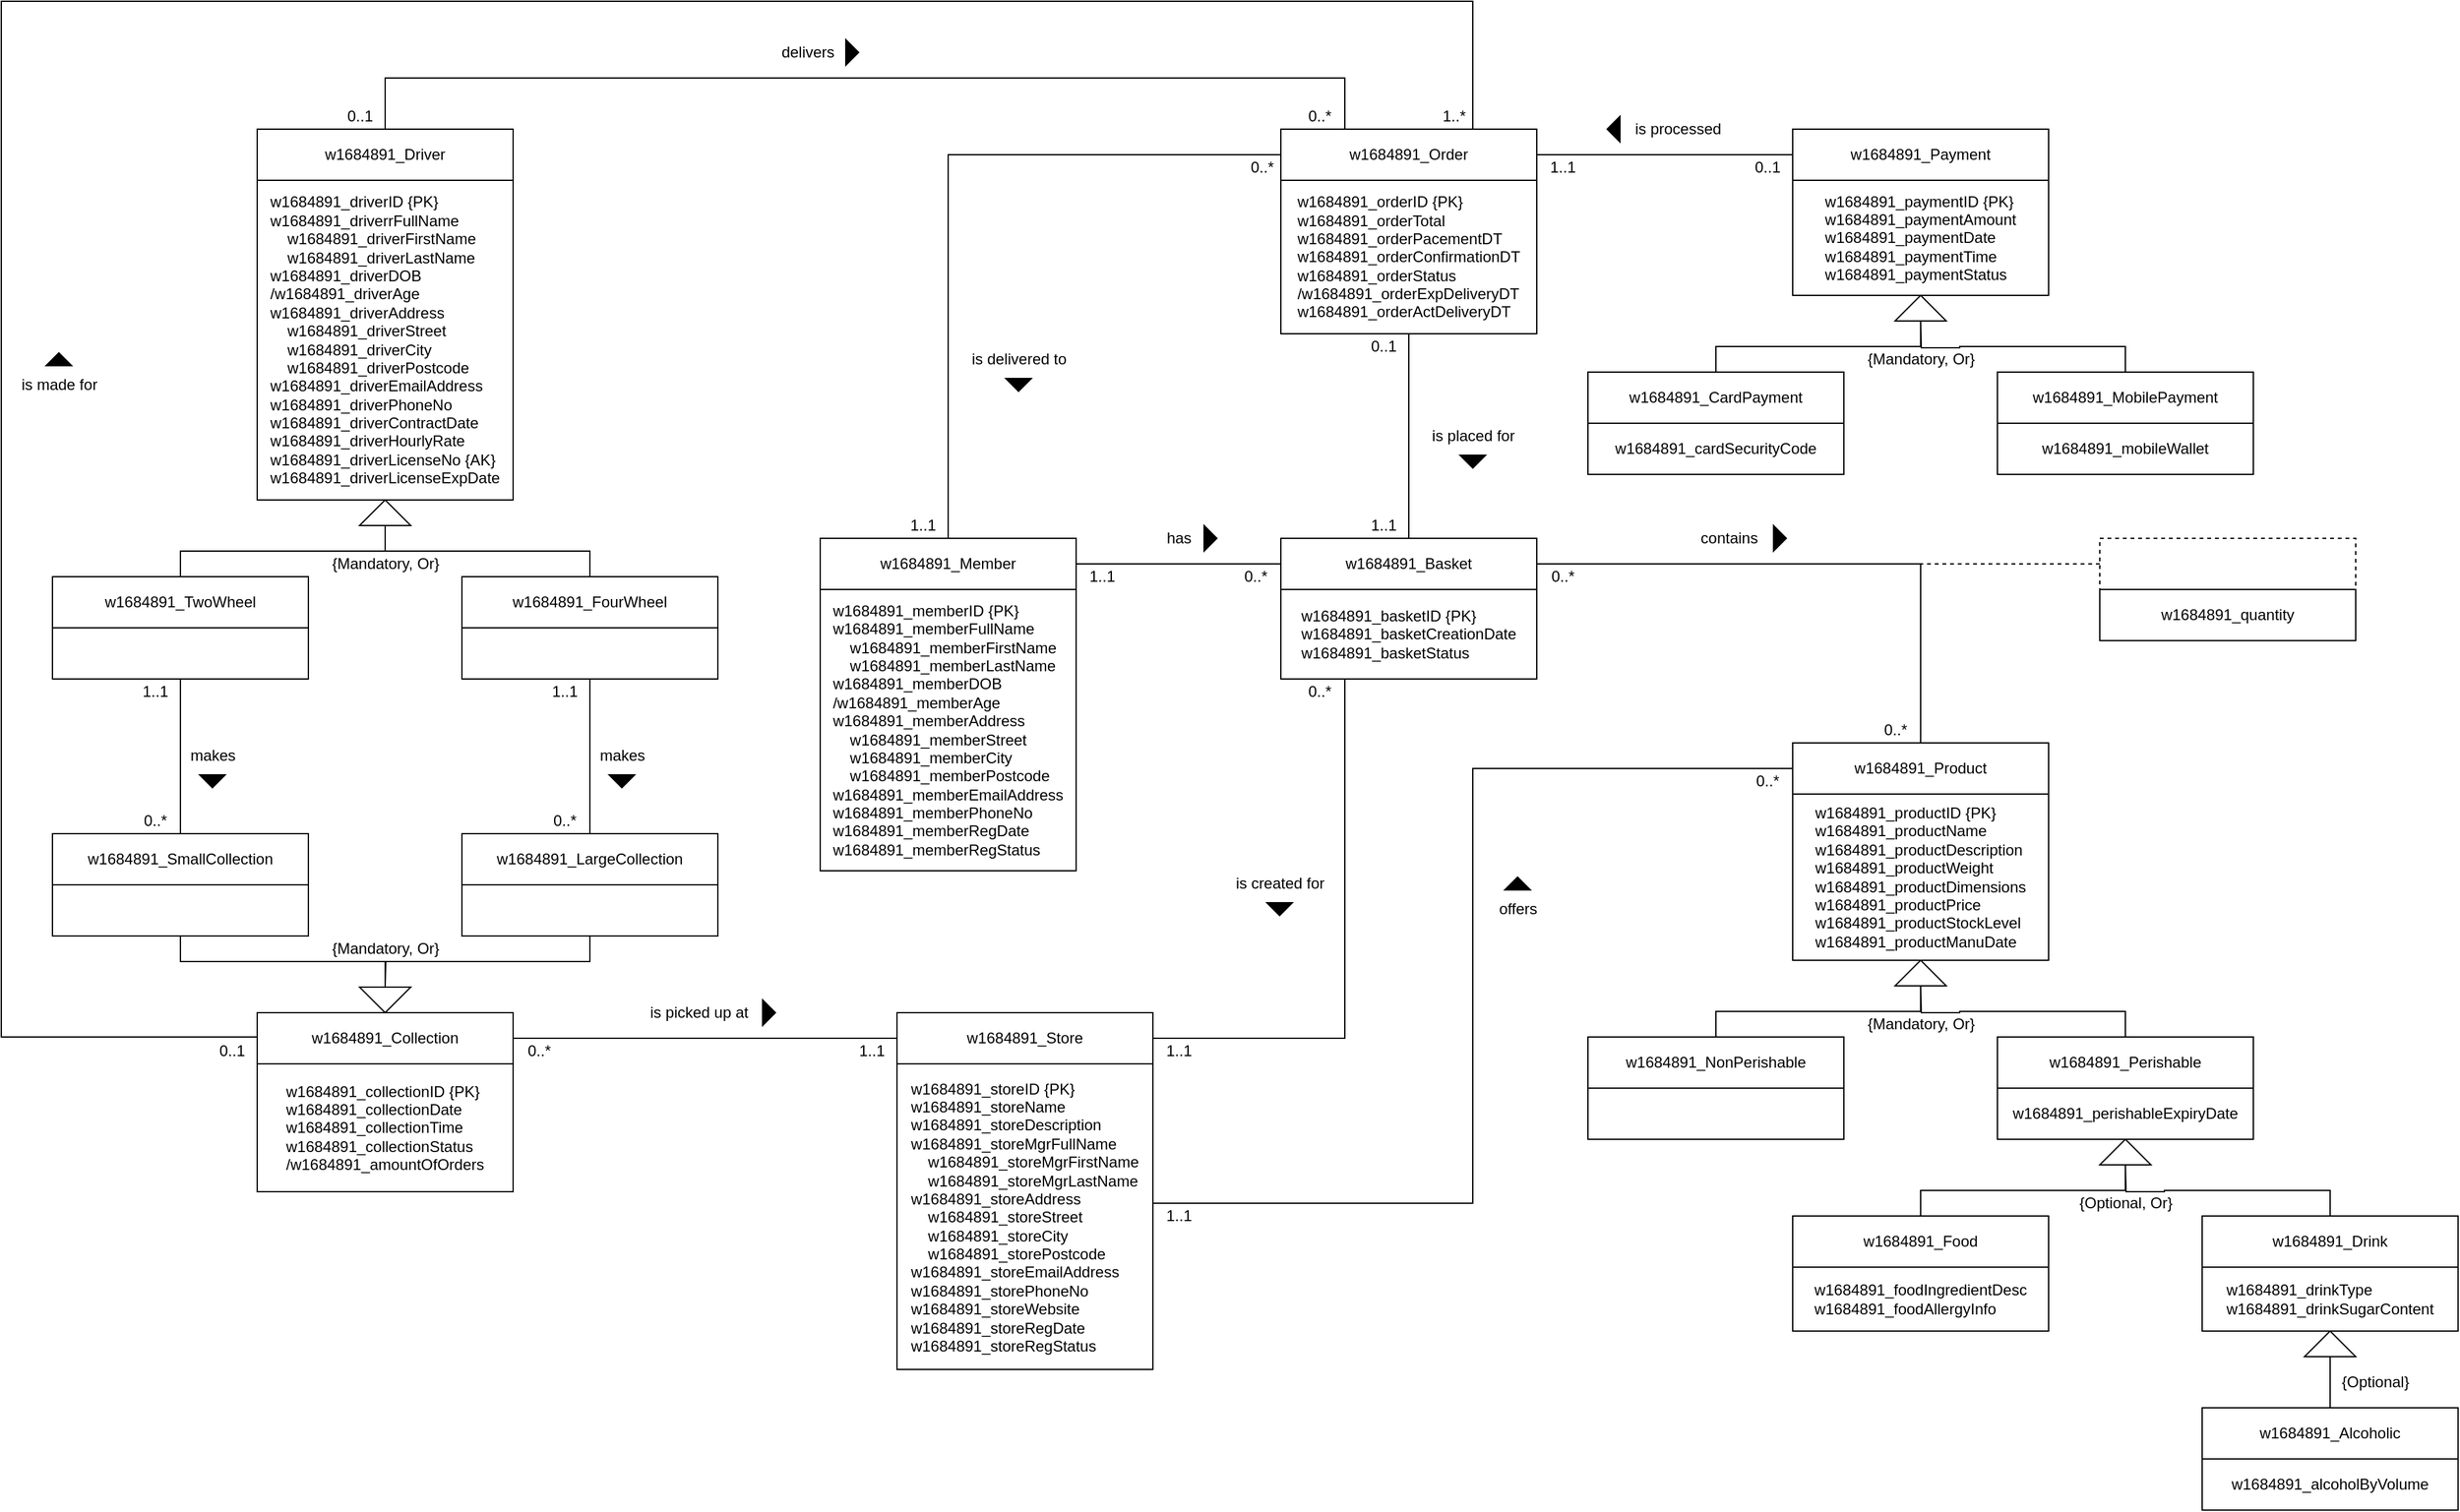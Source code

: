 <mxfile version="13.7.9" type="device"><diagram id="AXbPrAA4y6u8cPuDH0ho" name="Page-1"><mxGraphModel dx="1913" dy="806" grid="1" gridSize="10" guides="1" tooltips="1" connect="1" arrows="1" fold="1" page="1" pageScale="1" pageWidth="827" pageHeight="1169" math="0" shadow="0"><root><mxCell id="0"/><mxCell id="1" parent="0"/><mxCell id="4YgwYkuzNgWgc7NQE3rl-33" value="" style="group" parent="1" vertex="1" connectable="0"><mxGeometry x="-80" y="480" width="200" height="260" as="geometry"/></mxCell><mxCell id="4YgwYkuzNgWgc7NQE3rl-1" value="w1684891_Member" style="whiteSpace=wrap;html=1;" parent="4YgwYkuzNgWgc7NQE3rl-33" vertex="1"><mxGeometry width="200.0" height="40" as="geometry"/></mxCell><mxCell id="4YgwYkuzNgWgc7NQE3rl-2" value="&lt;div style=&quot;text-align: justify&quot;&gt;w1684891_memberID {PK}&lt;/div&gt;&lt;span&gt;&lt;div style=&quot;text-align: justify&quot;&gt;&lt;span&gt;w1684891_memberFullName&lt;/span&gt;&lt;/div&gt;&lt;/span&gt;&lt;span&gt;&lt;div style=&quot;text-align: justify&quot;&gt;&lt;span&gt;&amp;nbsp; &amp;nbsp; w1684891_memberFirstName&lt;/span&gt;&lt;span&gt;&amp;nbsp;&lt;/span&gt;&lt;/div&gt;&lt;/span&gt;&lt;div style=&quot;text-align: justify&quot;&gt;&lt;span&gt;&amp;nbsp; &amp;nbsp; w1684891_memberLastName&lt;/span&gt;&lt;/div&gt;&lt;span&gt;&lt;div style=&quot;text-align: justify&quot;&gt;&lt;span&gt;w1684891_memberDOB&lt;/span&gt;&lt;/div&gt;&lt;div style=&quot;text-align: justify&quot;&gt;&lt;span&gt;/w1684891_memberAge&lt;/span&gt;&lt;span&gt;&lt;br&gt;&lt;/span&gt;&lt;/div&gt;&lt;/span&gt;&lt;div style=&quot;text-align: justify&quot;&gt;&lt;span&gt;w1684891_memberAddress&lt;/span&gt;&lt;/div&gt;&lt;div style=&quot;text-align: justify&quot;&gt;&lt;span&gt;&amp;nbsp; &amp;nbsp; w1684891_memberStreet&lt;/span&gt;&lt;span&gt;&lt;br&gt;&lt;/span&gt;&lt;/div&gt;&lt;div style=&quot;text-align: justify&quot;&gt;&lt;span&gt;&amp;nbsp; &amp;nbsp; w1684891_memberCity&lt;/span&gt;&lt;span&gt;&lt;br&gt;&lt;/span&gt;&lt;/div&gt;&lt;div style=&quot;text-align: justify&quot;&gt;&lt;span&gt;&amp;nbsp; &amp;nbsp; w1684891_memberPostcode&lt;/span&gt;&lt;span&gt;&lt;br&gt;&lt;/span&gt;&lt;/div&gt;&lt;div style=&quot;text-align: justify&quot;&gt;&lt;span&gt;w1684891_memberEmailAddress&lt;/span&gt;&lt;span&gt;&lt;br&gt;&lt;/span&gt;&lt;/div&gt;&lt;div style=&quot;text-align: justify&quot;&gt;&lt;span&gt;w1684891_memberPhoneNo&lt;/span&gt;&lt;span&gt;&lt;br&gt;&lt;/span&gt;&lt;/div&gt;&lt;div style=&quot;text-align: justify&quot;&gt;&lt;span&gt;w1684891_memberRegDate&lt;/span&gt;&lt;/div&gt;&lt;div style=&quot;text-align: justify&quot;&gt;w1684891_memberRegStatus&lt;span&gt;&lt;br&gt;&lt;/span&gt;&lt;/div&gt;" style="whiteSpace=wrap;html=1;align=center;" parent="4YgwYkuzNgWgc7NQE3rl-33" vertex="1"><mxGeometry y="40" width="200" height="220" as="geometry"/></mxCell><mxCell id="4YgwYkuzNgWgc7NQE3rl-34" value="" style="group" parent="1" vertex="1" connectable="0"><mxGeometry x="280" y="480" width="200" height="110" as="geometry"/></mxCell><mxCell id="4YgwYkuzNgWgc7NQE3rl-6" value="&lt;div style=&quot;text-align: justify&quot;&gt;w1684891_basketID {PK}&lt;br&gt;&lt;/div&gt;&lt;div style=&quot;text-align: justify&quot;&gt;w1684891_basketCreationDate&lt;br&gt;&lt;/div&gt;&lt;div style=&quot;text-align: justify&quot;&gt;w1684891_basketStatus&lt;br&gt;&lt;/div&gt;" style="whiteSpace=wrap;html=1;align=center;" parent="4YgwYkuzNgWgc7NQE3rl-34" vertex="1"><mxGeometry y="40" width="200" height="70" as="geometry"/></mxCell><mxCell id="4YgwYkuzNgWgc7NQE3rl-5" value="w1684891_Basket" style="whiteSpace=wrap;html=1;" parent="4YgwYkuzNgWgc7NQE3rl-34" vertex="1"><mxGeometry width="200.0" height="40" as="geometry"/></mxCell><mxCell id="4YgwYkuzNgWgc7NQE3rl-83" value="" style="group" parent="1" vertex="1" connectable="0"><mxGeometry x="280" y="160" width="200" height="160" as="geometry"/></mxCell><mxCell id="4YgwYkuzNgWgc7NQE3rl-69" value="&lt;div style=&quot;text-align: justify&quot;&gt;w1684891_orderID {PK}&lt;br&gt;&lt;/div&gt;&lt;div style=&quot;text-align: justify&quot;&gt;w1684891_orderTotal&lt;/div&gt;&lt;div style=&quot;text-align: justify&quot;&gt;w1684891_orderPacementDT&lt;br&gt;&lt;/div&gt;&lt;div style=&quot;text-align: justify&quot;&gt;w1684891_orderConfirmationDT&lt;br&gt;&lt;/div&gt;&lt;div style=&quot;text-align: justify&quot;&gt;w1684891_orderStatus&lt;br&gt;&lt;/div&gt;&lt;div style=&quot;text-align: justify&quot;&gt;/w1684891_orderExpDeliveryDT&lt;br&gt;&lt;/div&gt;&lt;div style=&quot;text-align: justify&quot;&gt;w1684891_orderActDeliveryDT&lt;br&gt;&lt;/div&gt;" style="whiteSpace=wrap;html=1;align=center;" parent="4YgwYkuzNgWgc7NQE3rl-83" vertex="1"><mxGeometry y="40" width="200" height="120" as="geometry"/></mxCell><mxCell id="4YgwYkuzNgWgc7NQE3rl-70" value="w1684891_Order" style="whiteSpace=wrap;html=1;" parent="4YgwYkuzNgWgc7NQE3rl-83" vertex="1"><mxGeometry width="200.0" height="40" as="geometry"/></mxCell><mxCell id="GAKGIvkUPXZBP5d0v7DJ-15" value="" style="group" parent="1" vertex="1" connectable="0"><mxGeometry x="520" y="160" width="520" height="270" as="geometry"/></mxCell><mxCell id="GAKGIvkUPXZBP5d0v7DJ-14" value="{Mandatory, Or}" style="text;html=1;align=center;verticalAlign=middle;resizable=0;points=[];autosize=1;" parent="GAKGIvkUPXZBP5d0v7DJ-15" vertex="1"><mxGeometry x="210" y="170" width="100" height="20" as="geometry"/></mxCell><mxCell id="4YgwYkuzNgWgc7NQE3rl-84" value="" style="group" parent="GAKGIvkUPXZBP5d0v7DJ-15" vertex="1" connectable="0"><mxGeometry x="160" width="200" height="130" as="geometry"/></mxCell><mxCell id="4YgwYkuzNgWgc7NQE3rl-79" value="&lt;div style=&quot;text-align: justify&quot;&gt;w1684891_paymentID {PK}&lt;br&gt;&lt;/div&gt;&lt;div style=&quot;text-align: justify&quot;&gt;w1684891_paymentAmount&lt;/div&gt;&lt;div style=&quot;text-align: justify&quot;&gt;w1684891_paymentDate&lt;br&gt;&lt;/div&gt;&lt;div style=&quot;text-align: justify&quot;&gt;w1684891_paymentTime&lt;br&gt;&lt;/div&gt;&lt;div style=&quot;text-align: justify&quot;&gt;w1684891_paymentStatus&lt;/div&gt;" style="whiteSpace=wrap;html=1;align=center;" parent="4YgwYkuzNgWgc7NQE3rl-84" vertex="1"><mxGeometry y="40" width="200" height="90" as="geometry"/></mxCell><mxCell id="4YgwYkuzNgWgc7NQE3rl-80" value="w1684891_Payment" style="whiteSpace=wrap;html=1;" parent="4YgwYkuzNgWgc7NQE3rl-84" vertex="1"><mxGeometry width="200.0" height="40" as="geometry"/></mxCell><mxCell id="4YgwYkuzNgWgc7NQE3rl-91" value="" style="group" parent="GAKGIvkUPXZBP5d0v7DJ-15" vertex="1" connectable="0"><mxGeometry y="190" width="200" height="80" as="geometry"/></mxCell><mxCell id="4YgwYkuzNgWgc7NQE3rl-92" value="w1684891_CardPayment" style="whiteSpace=wrap;html=1;" parent="4YgwYkuzNgWgc7NQE3rl-91" vertex="1"><mxGeometry width="200.0" height="40" as="geometry"/></mxCell><mxCell id="4YgwYkuzNgWgc7NQE3rl-93" value="&lt;div style=&quot;text-align: justify&quot;&gt;&lt;span style=&quot;text-align: center&quot;&gt;w1684891_cardSecurityCode&lt;/span&gt;&lt;br&gt;&lt;/div&gt;" style="whiteSpace=wrap;html=1;align=center;" parent="4YgwYkuzNgWgc7NQE3rl-91" vertex="1"><mxGeometry y="40" width="200" height="40" as="geometry"/></mxCell><mxCell id="4YgwYkuzNgWgc7NQE3rl-94" value="" style="group" parent="GAKGIvkUPXZBP5d0v7DJ-15" vertex="1" connectable="0"><mxGeometry x="320" y="190" width="200" height="80" as="geometry"/></mxCell><mxCell id="4YgwYkuzNgWgc7NQE3rl-95" value="w1684891_MobilePayment" style="whiteSpace=wrap;html=1;" parent="4YgwYkuzNgWgc7NQE3rl-94" vertex="1"><mxGeometry width="200.0" height="40" as="geometry"/></mxCell><mxCell id="4YgwYkuzNgWgc7NQE3rl-96" value="&lt;div style=&quot;text-align: justify&quot;&gt;&lt;span style=&quot;text-align: center&quot;&gt;w1684891_mobileWallet&lt;/span&gt;&lt;br&gt;&lt;/div&gt;" style="whiteSpace=wrap;html=1;align=center;" parent="4YgwYkuzNgWgc7NQE3rl-94" vertex="1"><mxGeometry y="40" width="200" height="40" as="geometry"/></mxCell><mxCell id="GAKGIvkUPXZBP5d0v7DJ-8" value="" style="triangle;whiteSpace=wrap;html=1;rotation=-90;" parent="GAKGIvkUPXZBP5d0v7DJ-15" vertex="1"><mxGeometry x="250" y="120" width="20" height="40" as="geometry"/></mxCell><mxCell id="GAKGIvkUPXZBP5d0v7DJ-11" style="edgeStyle=orthogonalEdgeStyle;rounded=0;orthogonalLoop=1;jettySize=auto;html=1;exitX=0.5;exitY=0;exitDx=0;exitDy=0;endArrow=none;endFill=0;" parent="GAKGIvkUPXZBP5d0v7DJ-15" source="4YgwYkuzNgWgc7NQE3rl-92" target="GAKGIvkUPXZBP5d0v7DJ-8" edge="1"><mxGeometry as="geometry"/></mxCell><mxCell id="GAKGIvkUPXZBP5d0v7DJ-12" style="edgeStyle=orthogonalEdgeStyle;rounded=0;orthogonalLoop=1;jettySize=auto;html=1;exitX=0.5;exitY=0;exitDx=0;exitDy=0;endArrow=none;endFill=0;" parent="GAKGIvkUPXZBP5d0v7DJ-15" source="4YgwYkuzNgWgc7NQE3rl-95" edge="1"><mxGeometry as="geometry"><mxPoint x="260" y="150" as="targetPoint"/></mxGeometry></mxCell><mxCell id="31cQ3KBKEO5AnJeRuJC7-78" value="0..1" style="text;html=1;align=center;verticalAlign=middle;resizable=0;points=[];autosize=1;" parent="GAKGIvkUPXZBP5d0v7DJ-15" vertex="1"><mxGeometry x="120" y="20" width="40" height="20" as="geometry"/></mxCell><mxCell id="GAKGIvkUPXZBP5d0v7DJ-27" value="" style="group" parent="1" vertex="1" connectable="0"><mxGeometry x="-680" y="160" width="520" height="430" as="geometry"/></mxCell><mxCell id="GAKGIvkUPXZBP5d0v7DJ-5" value="" style="group" parent="GAKGIvkUPXZBP5d0v7DJ-27" vertex="1" connectable="0"><mxGeometry x="160" width="200" height="290" as="geometry"/></mxCell><mxCell id="GAKGIvkUPXZBP5d0v7DJ-2" value="w1684891_Driver" style="whiteSpace=wrap;html=1;" parent="GAKGIvkUPXZBP5d0v7DJ-5" vertex="1"><mxGeometry width="200" height="40" as="geometry"/></mxCell><mxCell id="GAKGIvkUPXZBP5d0v7DJ-3" value="&lt;div style=&quot;text-align: justify&quot;&gt;w1684891_driverID {PK}&lt;/div&gt;&lt;span&gt;&lt;div style=&quot;text-align: justify&quot;&gt;&lt;span&gt;w1684891_driverrFullName&lt;/span&gt;&lt;/div&gt;&lt;/span&gt;&lt;span&gt;&lt;div style=&quot;text-align: justify&quot;&gt;&lt;span&gt;&amp;nbsp; &amp;nbsp; w1684891_driverFirstName&lt;/span&gt;&lt;span&gt;&amp;nbsp;&lt;/span&gt;&lt;/div&gt;&lt;/span&gt;&lt;div style=&quot;text-align: justify&quot;&gt;&lt;span&gt;&amp;nbsp; &amp;nbsp; w1684891_driverLastName&lt;/span&gt;&lt;/div&gt;&lt;span&gt;&lt;div style=&quot;text-align: justify&quot;&gt;&lt;span&gt;w1684891_driverDOB&lt;/span&gt;&lt;/div&gt;&lt;div style=&quot;text-align: justify&quot;&gt;&lt;span&gt;/w1684891_driverAge&lt;/span&gt;&lt;span&gt;&lt;br&gt;&lt;/span&gt;&lt;/div&gt;&lt;/span&gt;&lt;div style=&quot;text-align: justify&quot;&gt;&lt;span&gt;w1684891_driverAddress&lt;/span&gt;&lt;/div&gt;&lt;div style=&quot;text-align: justify&quot;&gt;&lt;span&gt;&amp;nbsp; &amp;nbsp; w1684891_driverStreet&lt;/span&gt;&lt;span&gt;&lt;br&gt;&lt;/span&gt;&lt;/div&gt;&lt;div style=&quot;text-align: justify&quot;&gt;&lt;span&gt;&amp;nbsp; &amp;nbsp; w1684891_driverCity&lt;/span&gt;&lt;span&gt;&lt;br&gt;&lt;/span&gt;&lt;/div&gt;&lt;div style=&quot;text-align: justify&quot;&gt;&lt;span&gt;&amp;nbsp; &amp;nbsp; w1684891_driverPostcode&lt;/span&gt;&lt;span&gt;&lt;br&gt;&lt;/span&gt;&lt;/div&gt;&lt;div style=&quot;text-align: justify&quot;&gt;&lt;span&gt;w1684891_driverEmailAddress&lt;/span&gt;&lt;span&gt;&lt;br&gt;&lt;/span&gt;&lt;/div&gt;&lt;div style=&quot;text-align: justify&quot;&gt;&lt;span&gt;w1684891_driverPhoneNo&lt;/span&gt;&lt;span&gt;&lt;br&gt;&lt;/span&gt;&lt;/div&gt;&lt;div style=&quot;text-align: justify&quot;&gt;&lt;span&gt;w1684891_driverContractDate&lt;/span&gt;&lt;/div&gt;&lt;div style=&quot;text-align: justify&quot;&gt;w1684891_driverHourlyRate&lt;span&gt;&lt;br&gt;&lt;/span&gt;&lt;/div&gt;&lt;div style=&quot;text-align: justify&quot;&gt;w1684891_driverLicenseNo {AK}&lt;/div&gt;&lt;div style=&quot;text-align: justify&quot;&gt;w1684891_driverLicenseExpDate&lt;/div&gt;" style="whiteSpace=wrap;html=1;align=center;" parent="GAKGIvkUPXZBP5d0v7DJ-5" vertex="1"><mxGeometry y="40" width="200" height="250" as="geometry"/></mxCell><mxCell id="GAKGIvkUPXZBP5d0v7DJ-17" value="" style="group" parent="GAKGIvkUPXZBP5d0v7DJ-27" vertex="1" connectable="0"><mxGeometry y="350" width="200" height="80" as="geometry"/></mxCell><mxCell id="GAKGIvkUPXZBP5d0v7DJ-18" value="w1684891_TwoWheel" style="whiteSpace=wrap;html=1;" parent="GAKGIvkUPXZBP5d0v7DJ-17" vertex="1"><mxGeometry width="200.0" height="40" as="geometry"/></mxCell><mxCell id="GAKGIvkUPXZBP5d0v7DJ-19" value="&lt;div style=&quot;text-align: justify&quot;&gt;&lt;br&gt;&lt;/div&gt;" style="whiteSpace=wrap;html=1;align=center;" parent="GAKGIvkUPXZBP5d0v7DJ-17" vertex="1"><mxGeometry y="40" width="200" height="40" as="geometry"/></mxCell><mxCell id="GAKGIvkUPXZBP5d0v7DJ-20" value="" style="group" parent="GAKGIvkUPXZBP5d0v7DJ-27" vertex="1" connectable="0"><mxGeometry x="320" y="350" width="200" height="80" as="geometry"/></mxCell><mxCell id="GAKGIvkUPXZBP5d0v7DJ-21" value="w1684891_FourWheel" style="whiteSpace=wrap;html=1;" parent="GAKGIvkUPXZBP5d0v7DJ-20" vertex="1"><mxGeometry width="200.0" height="40" as="geometry"/></mxCell><mxCell id="GAKGIvkUPXZBP5d0v7DJ-22" value="&lt;div style=&quot;text-align: justify&quot;&gt;&lt;br&gt;&lt;/div&gt;" style="whiteSpace=wrap;html=1;align=center;" parent="GAKGIvkUPXZBP5d0v7DJ-20" vertex="1"><mxGeometry y="40" width="200" height="40" as="geometry"/></mxCell><mxCell id="GAKGIvkUPXZBP5d0v7DJ-23" value="" style="triangle;whiteSpace=wrap;html=1;rotation=-90;" parent="GAKGIvkUPXZBP5d0v7DJ-27" vertex="1"><mxGeometry x="250" y="280" width="20" height="40" as="geometry"/></mxCell><mxCell id="GAKGIvkUPXZBP5d0v7DJ-24" style="edgeStyle=orthogonalEdgeStyle;rounded=0;orthogonalLoop=1;jettySize=auto;html=1;exitX=0.5;exitY=0;exitDx=0;exitDy=0;entryX=0;entryY=0.5;entryDx=0;entryDy=0;endArrow=none;endFill=0;" parent="GAKGIvkUPXZBP5d0v7DJ-27" source="GAKGIvkUPXZBP5d0v7DJ-18" target="GAKGIvkUPXZBP5d0v7DJ-23" edge="1"><mxGeometry relative="1" as="geometry"/></mxCell><mxCell id="GAKGIvkUPXZBP5d0v7DJ-25" style="edgeStyle=orthogonalEdgeStyle;rounded=0;orthogonalLoop=1;jettySize=auto;html=1;exitX=0.5;exitY=0;exitDx=0;exitDy=0;entryX=0;entryY=0.5;entryDx=0;entryDy=0;endArrow=none;endFill=0;" parent="GAKGIvkUPXZBP5d0v7DJ-27" source="GAKGIvkUPXZBP5d0v7DJ-21" target="GAKGIvkUPXZBP5d0v7DJ-23" edge="1"><mxGeometry relative="1" as="geometry"/></mxCell><mxCell id="GAKGIvkUPXZBP5d0v7DJ-26" value="{Mandatory, Or}" style="text;html=1;align=center;verticalAlign=middle;resizable=0;points=[];autosize=1;" parent="GAKGIvkUPXZBP5d0v7DJ-27" vertex="1"><mxGeometry x="210" y="330" width="100" height="20" as="geometry"/></mxCell><mxCell id="31cQ3KBKEO5AnJeRuJC7-43" value="" style="triangle;whiteSpace=wrap;html=1;rotation=-90;direction=east;fillColor=#000000;" parent="GAKGIvkUPXZBP5d0v7DJ-27" vertex="1"><mxGeometry y="170" width="10" height="20" as="geometry"/></mxCell><mxCell id="GAKGIvkUPXZBP5d0v7DJ-39" value="" style="group" parent="1" vertex="1" connectable="0"><mxGeometry x="920" y="480" width="200" height="80" as="geometry"/></mxCell><mxCell id="GAKGIvkUPXZBP5d0v7DJ-40" value="" style="whiteSpace=wrap;html=1;dashed=1;" parent="GAKGIvkUPXZBP5d0v7DJ-39" vertex="1"><mxGeometry width="200.0" height="40" as="geometry"/></mxCell><mxCell id="GAKGIvkUPXZBP5d0v7DJ-41" value="&lt;div style=&quot;text-align: justify&quot;&gt;w1684891_quantity&lt;/div&gt;" style="whiteSpace=wrap;html=1;align=center;" parent="GAKGIvkUPXZBP5d0v7DJ-39" vertex="1"><mxGeometry y="40" width="200" height="40" as="geometry"/></mxCell><mxCell id="GAKGIvkUPXZBP5d0v7DJ-33" value="" style="group" parent="1" vertex="1" connectable="0"><mxGeometry x="-680" y="711" width="200" height="80" as="geometry"/></mxCell><mxCell id="GAKGIvkUPXZBP5d0v7DJ-34" value="w1684891_SmallCollection" style="whiteSpace=wrap;html=1;" parent="GAKGIvkUPXZBP5d0v7DJ-33" vertex="1"><mxGeometry width="200.0" height="40" as="geometry"/></mxCell><mxCell id="GAKGIvkUPXZBP5d0v7DJ-35" value="&lt;div style=&quot;text-align: justify&quot;&gt;&lt;br&gt;&lt;/div&gt;" style="whiteSpace=wrap;html=1;align=center;" parent="GAKGIvkUPXZBP5d0v7DJ-33" vertex="1"><mxGeometry y="40" width="200" height="40" as="geometry"/></mxCell><mxCell id="GAKGIvkUPXZBP5d0v7DJ-36" value="" style="group" parent="1" vertex="1" connectable="0"><mxGeometry x="-360" y="711" width="200" height="80" as="geometry"/></mxCell><mxCell id="GAKGIvkUPXZBP5d0v7DJ-37" value="w1684891_LargeCollection" style="whiteSpace=wrap;html=1;" parent="GAKGIvkUPXZBP5d0v7DJ-36" vertex="1"><mxGeometry width="200.0" height="40" as="geometry"/></mxCell><mxCell id="GAKGIvkUPXZBP5d0v7DJ-38" value="&lt;div style=&quot;text-align: justify&quot;&gt;&lt;br&gt;&lt;/div&gt;" style="whiteSpace=wrap;html=1;align=center;" parent="GAKGIvkUPXZBP5d0v7DJ-36" vertex="1"><mxGeometry y="40" width="200" height="40" as="geometry"/></mxCell><mxCell id="J1NDb04XWM3gKjHC2zEu-1" value="" style="triangle;whiteSpace=wrap;html=1;rotation=-90;direction=west;" parent="1" vertex="1"><mxGeometry x="-430" y="821" width="20" height="40" as="geometry"/></mxCell><mxCell id="J1NDb04XWM3gKjHC2zEu-4" value="{Mandatory, Or}" style="text;html=1;align=center;verticalAlign=middle;resizable=0;points=[];autosize=1;" parent="1" vertex="1"><mxGeometry x="-470" y="791" width="100" height="20" as="geometry"/></mxCell><mxCell id="GAKGIvkUPXZBP5d0v7DJ-29" value="&lt;div style=&quot;text-align: justify&quot;&gt;w1684891_collectionID {PK}&lt;/div&gt;&lt;div style=&quot;text-align: justify&quot;&gt;w1684891_collectionDate&lt;br&gt;&lt;/div&gt;&lt;div style=&quot;text-align: justify&quot;&gt;w1684891_collectionTime&lt;br&gt;&lt;/div&gt;&lt;div style=&quot;text-align: justify&quot;&gt;w1684891_collectionStatus&lt;/div&gt;&lt;div style=&quot;text-align: justify&quot;&gt;/w1684891_amountOfOrders&lt;/div&gt;" style="whiteSpace=wrap;html=1;align=center;" parent="1" vertex="1"><mxGeometry x="-520" y="891" width="200" height="100" as="geometry"/></mxCell><mxCell id="31cQ3KBKEO5AnJeRuJC7-19" style="edgeStyle=orthogonalEdgeStyle;rounded=0;orthogonalLoop=1;jettySize=auto;html=1;exitX=0;exitY=0.5;exitDx=0;exitDy=0;entryX=0.75;entryY=0;entryDx=0;entryDy=0;endArrow=none;endFill=0;" parent="1" source="GAKGIvkUPXZBP5d0v7DJ-30" target="4YgwYkuzNgWgc7NQE3rl-70" edge="1"><mxGeometry relative="1" as="geometry"><Array as="points"><mxPoint x="-720" y="870"/><mxPoint x="-720" y="60"/><mxPoint x="430" y="60"/></Array></mxGeometry></mxCell><mxCell id="GAKGIvkUPXZBP5d0v7DJ-30" value="w1684891_Collection" style="whiteSpace=wrap;html=1;" parent="1" vertex="1"><mxGeometry x="-520" y="851" width="200.0" height="40" as="geometry"/></mxCell><mxCell id="31cQ3KBKEO5AnJeRuJC7-2" style="edgeStyle=orthogonalEdgeStyle;rounded=0;orthogonalLoop=1;jettySize=auto;html=1;exitX=0.5;exitY=1;exitDx=0;exitDy=0;entryX=0;entryY=0.5;entryDx=0;entryDy=0;endArrow=none;endFill=0;" parent="1" source="GAKGIvkUPXZBP5d0v7DJ-35" target="J1NDb04XWM3gKjHC2zEu-1" edge="1"><mxGeometry relative="1" as="geometry"/></mxCell><mxCell id="31cQ3KBKEO5AnJeRuJC7-3" style="edgeStyle=orthogonalEdgeStyle;rounded=0;orthogonalLoop=1;jettySize=auto;html=1;exitX=0.5;exitY=1;exitDx=0;exitDy=0;endArrow=none;endFill=0;" parent="1" source="GAKGIvkUPXZBP5d0v7DJ-38" edge="1"><mxGeometry relative="1" as="geometry"><mxPoint x="-420" y="831" as="targetPoint"/></mxGeometry></mxCell><mxCell id="31cQ3KBKEO5AnJeRuJC7-4" style="edgeStyle=orthogonalEdgeStyle;rounded=0;orthogonalLoop=1;jettySize=auto;html=1;exitX=0.5;exitY=0;exitDx=0;exitDy=0;entryX=0.5;entryY=1;entryDx=0;entryDy=0;endArrow=none;endFill=0;" parent="1" source="GAKGIvkUPXZBP5d0v7DJ-37" target="GAKGIvkUPXZBP5d0v7DJ-22" edge="1"><mxGeometry relative="1" as="geometry"/></mxCell><mxCell id="31cQ3KBKEO5AnJeRuJC7-5" style="edgeStyle=orthogonalEdgeStyle;rounded=0;orthogonalLoop=1;jettySize=auto;html=1;exitX=0.5;exitY=0;exitDx=0;exitDy=0;entryX=0.5;entryY=1;entryDx=0;entryDy=0;endArrow=none;endFill=0;" parent="1" source="GAKGIvkUPXZBP5d0v7DJ-34" target="GAKGIvkUPXZBP5d0v7DJ-19" edge="1"><mxGeometry relative="1" as="geometry"/></mxCell><mxCell id="31cQ3KBKEO5AnJeRuJC7-11" style="edgeStyle=orthogonalEdgeStyle;rounded=0;orthogonalLoop=1;jettySize=auto;html=1;exitX=1;exitY=0.5;exitDx=0;exitDy=0;entryX=0.5;entryY=0;entryDx=0;entryDy=0;endArrow=none;endFill=0;" parent="1" source="4YgwYkuzNgWgc7NQE3rl-5" target="4YgwYkuzNgWgc7NQE3rl-19" edge="1"><mxGeometry relative="1" as="geometry"><Array as="points"><mxPoint x="780" y="500"/></Array></mxGeometry></mxCell><mxCell id="31cQ3KBKEO5AnJeRuJC7-12" style="edgeStyle=orthogonalEdgeStyle;rounded=0;orthogonalLoop=1;jettySize=auto;html=1;exitX=0;exitY=0.5;exitDx=0;exitDy=0;entryX=1;entryY=0.5;entryDx=0;entryDy=0;endArrow=none;endFill=0;" parent="1" source="4YgwYkuzNgWgc7NQE3rl-80" target="4YgwYkuzNgWgc7NQE3rl-70" edge="1"><mxGeometry relative="1" as="geometry"/></mxCell><mxCell id="31cQ3KBKEO5AnJeRuJC7-13" style="edgeStyle=orthogonalEdgeStyle;rounded=0;orthogonalLoop=1;jettySize=auto;html=1;exitX=0.5;exitY=1;exitDx=0;exitDy=0;entryX=0.5;entryY=0;entryDx=0;entryDy=0;endArrow=none;endFill=0;" parent="1" source="4YgwYkuzNgWgc7NQE3rl-69" target="4YgwYkuzNgWgc7NQE3rl-5" edge="1"><mxGeometry relative="1" as="geometry"/></mxCell><mxCell id="31cQ3KBKEO5AnJeRuJC7-14" style="edgeStyle=orthogonalEdgeStyle;rounded=0;orthogonalLoop=1;jettySize=auto;html=1;exitX=1;exitY=0.5;exitDx=0;exitDy=0;entryX=0;entryY=0.5;entryDx=0;entryDy=0;endArrow=none;endFill=0;" parent="1" source="4YgwYkuzNgWgc7NQE3rl-1" target="4YgwYkuzNgWgc7NQE3rl-5" edge="1"><mxGeometry relative="1" as="geometry"/></mxCell><mxCell id="31cQ3KBKEO5AnJeRuJC7-15" style="edgeStyle=orthogonalEdgeStyle;rounded=0;orthogonalLoop=1;jettySize=auto;html=1;exitX=0.5;exitY=0;exitDx=0;exitDy=0;entryX=0;entryY=0.5;entryDx=0;entryDy=0;endArrow=none;endFill=0;" parent="1" source="4YgwYkuzNgWgc7NQE3rl-1" target="4YgwYkuzNgWgc7NQE3rl-70" edge="1"><mxGeometry relative="1" as="geometry"/></mxCell><mxCell id="31cQ3KBKEO5AnJeRuJC7-22" style="edgeStyle=orthogonalEdgeStyle;rounded=0;orthogonalLoop=1;jettySize=auto;html=1;exitX=0;exitY=0.5;exitDx=0;exitDy=0;entryX=1;entryY=0.5;entryDx=0;entryDy=0;endArrow=none;endFill=0;" parent="1" source="4YgwYkuzNgWgc7NQE3rl-16" target="GAKGIvkUPXZBP5d0v7DJ-30" edge="1"><mxGeometry relative="1" as="geometry"/></mxCell><mxCell id="31cQ3KBKEO5AnJeRuJC7-23" style="edgeStyle=orthogonalEdgeStyle;rounded=0;orthogonalLoop=1;jettySize=auto;html=1;exitX=0.5;exitY=0;exitDx=0;exitDy=0;entryX=0.25;entryY=0;entryDx=0;entryDy=0;endArrow=none;endFill=0;" parent="1" source="GAKGIvkUPXZBP5d0v7DJ-2" target="4YgwYkuzNgWgc7NQE3rl-70" edge="1"><mxGeometry relative="1" as="geometry"><Array as="points"><mxPoint x="-420" y="120"/><mxPoint x="330" y="120"/></Array></mxGeometry></mxCell><mxCell id="31cQ3KBKEO5AnJeRuJC7-24" value="makes" style="text;html=1;align=center;verticalAlign=middle;resizable=0;points=[];autosize=1;" parent="1" vertex="1"><mxGeometry x="-260" y="640" width="50" height="20" as="geometry"/></mxCell><mxCell id="31cQ3KBKEO5AnJeRuJC7-25" value="" style="triangle;whiteSpace=wrap;html=1;rotation=-90;direction=west;fillColor=#000000;" parent="1" vertex="1"><mxGeometry x="-240" y="660" width="10" height="20" as="geometry"/></mxCell><mxCell id="31cQ3KBKEO5AnJeRuJC7-30" value="" style="triangle;whiteSpace=wrap;html=1;rotation=-90;direction=west;fillColor=#000000;" parent="1" vertex="1"><mxGeometry x="-560" y="660" width="10" height="20" as="geometry"/></mxCell><mxCell id="31cQ3KBKEO5AnJeRuJC7-31" value="makes" style="text;html=1;align=center;verticalAlign=middle;resizable=0;points=[];autosize=1;" parent="1" vertex="1"><mxGeometry x="-580" y="640" width="50" height="20" as="geometry"/></mxCell><mxCell id="31cQ3KBKEO5AnJeRuJC7-32" value="1..1" style="text;html=1;align=center;verticalAlign=middle;resizable=0;points=[];autosize=1;" parent="1" vertex="1"><mxGeometry x="-620" y="590" width="40" height="20" as="geometry"/></mxCell><mxCell id="31cQ3KBKEO5AnJeRuJC7-33" value="0..*" style="text;html=1;align=center;verticalAlign=middle;resizable=0;points=[];autosize=1;" parent="1" vertex="1"><mxGeometry x="-615" y="691" width="30" height="20" as="geometry"/></mxCell><mxCell id="31cQ3KBKEO5AnJeRuJC7-34" value="1..1" style="text;html=1;align=center;verticalAlign=middle;resizable=0;points=[];autosize=1;" parent="1" vertex="1"><mxGeometry x="-300" y="590" width="40" height="20" as="geometry"/></mxCell><mxCell id="31cQ3KBKEO5AnJeRuJC7-35" value="0..*" style="text;html=1;align=center;verticalAlign=middle;resizable=0;points=[];autosize=1;" parent="1" vertex="1"><mxGeometry x="-295" y="691" width="30" height="20" as="geometry"/></mxCell><mxCell id="31cQ3KBKEO5AnJeRuJC7-38" value="delivers" style="text;html=1;align=center;verticalAlign=middle;resizable=0;points=[];autosize=1;" parent="1" vertex="1"><mxGeometry x="-120" y="90" width="60" height="20" as="geometry"/></mxCell><mxCell id="31cQ3KBKEO5AnJeRuJC7-39" value="" style="triangle;whiteSpace=wrap;html=1;rotation=-90;direction=south;fillColor=#000000;" parent="1" vertex="1"><mxGeometry x="-65" y="95" width="20" height="10" as="geometry"/></mxCell><mxCell id="31cQ3KBKEO5AnJeRuJC7-40" value="0..1" style="text;html=1;align=center;verticalAlign=middle;resizable=0;points=[];autosize=1;" parent="1" vertex="1"><mxGeometry x="-460" y="140" width="40" height="20" as="geometry"/></mxCell><mxCell id="31cQ3KBKEO5AnJeRuJC7-41" value="0..*" style="text;html=1;align=center;verticalAlign=middle;resizable=0;points=[];autosize=1;" parent="1" vertex="1"><mxGeometry x="295" y="140" width="30" height="20" as="geometry"/></mxCell><mxCell id="31cQ3KBKEO5AnJeRuJC7-42" value="is made for" style="text;html=1;align=center;verticalAlign=middle;resizable=0;points=[];autosize=1;" parent="1" vertex="1"><mxGeometry x="-710" y="350" width="70" height="20" as="geometry"/></mxCell><mxCell id="31cQ3KBKEO5AnJeRuJC7-44" value="0..1" style="text;html=1;align=center;verticalAlign=middle;resizable=0;points=[];autosize=1;" parent="1" vertex="1"><mxGeometry x="-560" y="871" width="40" height="20" as="geometry"/></mxCell><mxCell id="31cQ3KBKEO5AnJeRuJC7-45" value="1..*" style="text;html=1;align=center;verticalAlign=middle;resizable=0;points=[];autosize=1;" parent="1" vertex="1"><mxGeometry x="400" y="140" width="30" height="20" as="geometry"/></mxCell><mxCell id="31cQ3KBKEO5AnJeRuJC7-46" value="is picked up at" style="text;html=1;align=center;verticalAlign=middle;resizable=0;points=[];autosize=1;" parent="1" vertex="1"><mxGeometry x="-220" y="841" width="90" height="20" as="geometry"/></mxCell><mxCell id="31cQ3KBKEO5AnJeRuJC7-47" value="" style="triangle;whiteSpace=wrap;html=1;rotation=-90;direction=south;fillColor=#000000;" parent="1" vertex="1"><mxGeometry x="-130" y="846" width="20" height="10" as="geometry"/></mxCell><mxCell id="31cQ3KBKEO5AnJeRuJC7-48" value="0..*" style="text;html=1;align=center;verticalAlign=middle;resizable=0;points=[];autosize=1;" parent="1" vertex="1"><mxGeometry x="-315" y="871" width="30" height="20" as="geometry"/></mxCell><mxCell id="31cQ3KBKEO5AnJeRuJC7-49" value="1..1" style="text;html=1;align=center;verticalAlign=middle;resizable=0;points=[];autosize=1;" parent="1" vertex="1"><mxGeometry x="-60" y="871" width="40" height="20" as="geometry"/></mxCell><mxCell id="31cQ3KBKEO5AnJeRuJC7-50" value="" style="triangle;whiteSpace=wrap;html=1;rotation=-90;direction=west;fillColor=#000000;" parent="1" vertex="1"><mxGeometry x="70" y="350" width="10" height="20" as="geometry"/></mxCell><mxCell id="31cQ3KBKEO5AnJeRuJC7-51" value="is delivered to" style="text;html=1;align=center;verticalAlign=middle;resizable=0;points=[];autosize=1;" parent="1" vertex="1"><mxGeometry x="30" y="330" width="90" height="20" as="geometry"/></mxCell><mxCell id="31cQ3KBKEO5AnJeRuJC7-52" value="0..*" style="text;html=1;align=center;verticalAlign=middle;resizable=0;points=[];autosize=1;" parent="1" vertex="1"><mxGeometry x="250" y="180" width="30" height="20" as="geometry"/></mxCell><mxCell id="31cQ3KBKEO5AnJeRuJC7-53" value="1..1" style="text;html=1;align=center;verticalAlign=middle;resizable=0;points=[];autosize=1;" parent="1" vertex="1"><mxGeometry x="-20" y="460" width="40" height="20" as="geometry"/></mxCell><mxCell id="31cQ3KBKEO5AnJeRuJC7-60" style="edgeStyle=orthogonalEdgeStyle;rounded=0;orthogonalLoop=1;jettySize=auto;html=1;exitX=1;exitY=0.5;exitDx=0;exitDy=0;entryX=0.25;entryY=1;entryDx=0;entryDy=0;endArrow=none;endFill=0;" parent="1" source="4YgwYkuzNgWgc7NQE3rl-16" target="4YgwYkuzNgWgc7NQE3rl-6" edge="1"><mxGeometry relative="1" as="geometry"/></mxCell><mxCell id="31cQ3KBKEO5AnJeRuJC7-61" style="edgeStyle=orthogonalEdgeStyle;rounded=0;orthogonalLoop=1;jettySize=auto;html=1;exitX=1;exitY=0.5;exitDx=0;exitDy=0;entryX=0;entryY=0.5;entryDx=0;entryDy=0;endArrow=none;endFill=0;" parent="1" source="4YgwYkuzNgWgc7NQE3rl-17" target="4YgwYkuzNgWgc7NQE3rl-19" edge="1"><mxGeometry relative="1" as="geometry"><Array as="points"><mxPoint x="180" y="1000"/><mxPoint x="430" y="1000"/><mxPoint x="430" y="660"/></Array></mxGeometry></mxCell><mxCell id="31cQ3KBKEO5AnJeRuJC7-62" value="offers" style="text;html=1;align=center;verticalAlign=middle;resizable=0;points=[];autosize=1;" parent="1" vertex="1"><mxGeometry x="440" y="760" width="50" height="20" as="geometry"/></mxCell><mxCell id="31cQ3KBKEO5AnJeRuJC7-63" value="" style="triangle;whiteSpace=wrap;html=1;rotation=-90;direction=east;fillColor=#000000;" parent="1" vertex="1"><mxGeometry x="460" y="740" width="10" height="20" as="geometry"/></mxCell><mxCell id="31cQ3KBKEO5AnJeRuJC7-64" value="is created for" style="text;html=1;align=center;verticalAlign=middle;resizable=0;points=[];autosize=1;" parent="1" vertex="1"><mxGeometry x="239" y="740" width="80" height="20" as="geometry"/></mxCell><mxCell id="31cQ3KBKEO5AnJeRuJC7-65" value="" style="triangle;whiteSpace=wrap;html=1;rotation=-90;direction=west;fillColor=#000000;" parent="1" vertex="1"><mxGeometry x="274" y="760" width="10" height="20" as="geometry"/></mxCell><mxCell id="31cQ3KBKEO5AnJeRuJC7-66" value="0..*" style="text;html=1;align=center;verticalAlign=middle;resizable=0;points=[];autosize=1;" parent="1" vertex="1"><mxGeometry x="295" y="590" width="30" height="20" as="geometry"/></mxCell><mxCell id="31cQ3KBKEO5AnJeRuJC7-67" value="1..1" style="text;html=1;align=center;verticalAlign=middle;resizable=0;points=[];autosize=1;" parent="1" vertex="1"><mxGeometry x="180" y="871" width="40" height="20" as="geometry"/></mxCell><mxCell id="31cQ3KBKEO5AnJeRuJC7-68" value="1..1" style="text;html=1;align=center;verticalAlign=middle;resizable=0;points=[];autosize=1;" parent="1" vertex="1"><mxGeometry x="180" y="1000" width="40" height="20" as="geometry"/></mxCell><mxCell id="31cQ3KBKEO5AnJeRuJC7-70" value="contains" style="text;html=1;align=center;verticalAlign=middle;resizable=0;points=[];autosize=1;" parent="1" vertex="1"><mxGeometry x="600" y="470" width="60" height="20" as="geometry"/></mxCell><mxCell id="31cQ3KBKEO5AnJeRuJC7-71" value="" style="triangle;whiteSpace=wrap;html=1;rotation=-90;direction=south;fillColor=#000000;" parent="1" vertex="1"><mxGeometry x="660" y="475" width="20" height="10" as="geometry"/></mxCell><mxCell id="31cQ3KBKEO5AnJeRuJC7-72" value="0..*" style="text;html=1;align=center;verticalAlign=middle;resizable=0;points=[];autosize=1;" parent="1" vertex="1"><mxGeometry x="485" y="500" width="30" height="20" as="geometry"/></mxCell><mxCell id="31cQ3KBKEO5AnJeRuJC7-73" value="0..*" style="text;html=1;align=center;verticalAlign=middle;resizable=0;points=[];autosize=1;" parent="1" vertex="1"><mxGeometry x="745" y="620" width="30" height="20" as="geometry"/></mxCell><mxCell id="31cQ3KBKEO5AnJeRuJC7-74" style="edgeStyle=orthogonalEdgeStyle;rounded=0;orthogonalLoop=1;jettySize=auto;html=1;exitX=0;exitY=0.5;exitDx=0;exitDy=0;endArrow=none;endFill=0;dashed=1;" parent="1" source="GAKGIvkUPXZBP5d0v7DJ-40" edge="1"><mxGeometry relative="1" as="geometry"><mxPoint x="780" y="520.286" as="targetPoint"/><Array as="points"><mxPoint x="780" y="500"/></Array></mxGeometry></mxCell><mxCell id="31cQ3KBKEO5AnJeRuJC7-75" value="1..1" style="text;html=1;align=center;verticalAlign=middle;resizable=0;points=[];autosize=1;" parent="1" vertex="1"><mxGeometry x="340" y="460" width="40" height="20" as="geometry"/></mxCell><mxCell id="31cQ3KBKEO5AnJeRuJC7-76" value="0..1" style="text;html=1;align=center;verticalAlign=middle;resizable=0;points=[];autosize=1;" parent="1" vertex="1"><mxGeometry x="340" y="320" width="40" height="20" as="geometry"/></mxCell><mxCell id="31cQ3KBKEO5AnJeRuJC7-77" value="1..1" style="text;html=1;align=center;verticalAlign=middle;resizable=0;points=[];autosize=1;" parent="1" vertex="1"><mxGeometry x="480" y="180" width="40" height="20" as="geometry"/></mxCell><mxCell id="9UuFx276Aa0ssA3P0KuT-1" value="1..1" style="text;html=1;align=center;verticalAlign=middle;resizable=0;points=[];autosize=1;" parent="1" vertex="1"><mxGeometry x="120" y="500" width="40" height="20" as="geometry"/></mxCell><mxCell id="9UuFx276Aa0ssA3P0KuT-2" value="0..*" style="text;html=1;align=center;verticalAlign=middle;resizable=0;points=[];autosize=1;" parent="1" vertex="1"><mxGeometry x="245" y="500" width="30" height="20" as="geometry"/></mxCell><mxCell id="9UuFx276Aa0ssA3P0KuT-3" value="has" style="text;html=1;align=center;verticalAlign=middle;resizable=0;points=[];autosize=1;" parent="1" vertex="1"><mxGeometry x="185" y="470" width="30" height="20" as="geometry"/></mxCell><mxCell id="9UuFx276Aa0ssA3P0KuT-4" value="" style="triangle;whiteSpace=wrap;html=1;rotation=-90;direction=south;fillColor=#000000;" parent="1" vertex="1"><mxGeometry x="215" y="475" width="20" height="10" as="geometry"/></mxCell><mxCell id="9UuFx276Aa0ssA3P0KuT-5" value="is placed for" style="text;html=1;align=center;verticalAlign=middle;resizable=0;points=[];autosize=1;" parent="1" vertex="1"><mxGeometry x="390" y="390" width="80" height="20" as="geometry"/></mxCell><mxCell id="9UuFx276Aa0ssA3P0KuT-6" value="" style="triangle;whiteSpace=wrap;html=1;rotation=-90;direction=west;fillColor=#000000;" parent="1" vertex="1"><mxGeometry x="425" y="410" width="10" height="20" as="geometry"/></mxCell><mxCell id="31cQ3KBKEO5AnJeRuJC7-79" value="is processed" style="text;html=1;align=center;verticalAlign=middle;resizable=0;points=[];autosize=1;" parent="1" vertex="1"><mxGeometry x="550" y="150" width="80" height="20" as="geometry"/></mxCell><mxCell id="31cQ3KBKEO5AnJeRuJC7-80" value="" style="triangle;whiteSpace=wrap;html=1;rotation=-90;direction=north;fillColor=#000000;" parent="1" vertex="1"><mxGeometry x="530" y="155" width="20" height="10" as="geometry"/></mxCell><mxCell id="3Drj75UCbkpxHGboFfxa-1" value="" style="group" parent="1" vertex="1" connectable="0"><mxGeometry x="-20" y="851" width="200" height="279" as="geometry"/></mxCell><mxCell id="4YgwYkuzNgWgc7NQE3rl-16" value="w1684891_Store" style="whiteSpace=wrap;html=1;" parent="3Drj75UCbkpxHGboFfxa-1" vertex="1"><mxGeometry width="200.0" height="40" as="geometry"/></mxCell><mxCell id="4YgwYkuzNgWgc7NQE3rl-17" value="&lt;div style=&quot;text-align: justify&quot;&gt;&lt;div&gt;w1684891_storeID {PK}&lt;br&gt;&lt;/div&gt;&lt;div&gt;w1684891_storeName&lt;br&gt;&lt;/div&gt;&lt;div&gt;w1684891_storeDescription&lt;br&gt;&lt;/div&gt;&lt;div&gt;w1684891_storeMgrFullName&lt;br&gt;&lt;/div&gt;&lt;div&gt;&amp;nbsp; &amp;nbsp; w1684891_storeMgrFirstName&lt;br&gt;&lt;/div&gt;&lt;div&gt;&amp;nbsp; &amp;nbsp; w1684891_storeMgrLastName&lt;br&gt;&lt;/div&gt;&lt;div&gt;w1684891_storeAddress&lt;br&gt;&lt;/div&gt;&lt;div&gt;&amp;nbsp; &amp;nbsp; w1684891_storeStreet&lt;br&gt;&lt;/div&gt;&lt;div&gt;&amp;nbsp; &amp;nbsp; w1684891_storeCity&lt;br&gt;&lt;/div&gt;&lt;div&gt;&amp;nbsp; &amp;nbsp; w1684891_storePostcode&lt;br&gt;&lt;/div&gt;&lt;div&gt;w1684891_storeEmailAddress&lt;/div&gt;&lt;div&gt;w1684891_storePhoneNo&lt;br&gt;&lt;/div&gt;&lt;div&gt;w1684891_storeWebsite&lt;br&gt;&lt;/div&gt;&lt;div&gt;w1684891_storeRegDate&lt;/div&gt;&lt;div&gt;w1684891_storeRegStatus&lt;/div&gt;&lt;/div&gt;" style="whiteSpace=wrap;html=1;align=center;" parent="3Drj75UCbkpxHGboFfxa-1" vertex="1"><mxGeometry y="40" width="200" height="239" as="geometry"/></mxCell><mxCell id="4YgwYkuzNgWgc7NQE3rl-31" value="" style="group" parent="1" vertex="1" connectable="0"><mxGeometry x="840" y="870" width="200" height="80" as="geometry"/></mxCell><mxCell id="4YgwYkuzNgWgc7NQE3rl-26" value="w1684891_Perishable" style="whiteSpace=wrap;html=1;" parent="4YgwYkuzNgWgc7NQE3rl-31" vertex="1"><mxGeometry width="200.0" height="40" as="geometry"/></mxCell><mxCell id="4YgwYkuzNgWgc7NQE3rl-27" value="&lt;div style=&quot;text-align: justify&quot;&gt;&lt;div&gt;&lt;br&gt;&lt;/div&gt;&lt;div&gt;w1684891_perishableExpiryDate&lt;br&gt;&lt;/div&gt;&lt;div&gt;&lt;br&gt;&lt;/div&gt;&lt;/div&gt;" style="whiteSpace=wrap;html=1;align=center;" parent="4YgwYkuzNgWgc7NQE3rl-31" vertex="1"><mxGeometry y="40" width="200" height="40" as="geometry"/></mxCell><mxCell id="4YgwYkuzNgWgc7NQE3rl-32" value="" style="group" parent="1" vertex="1" connectable="0"><mxGeometry x="520" y="870" width="200" height="80" as="geometry"/></mxCell><mxCell id="4YgwYkuzNgWgc7NQE3rl-29" value="w1684891_NonPerishable" style="whiteSpace=wrap;html=1;" parent="4YgwYkuzNgWgc7NQE3rl-32" vertex="1"><mxGeometry width="200.0" height="40" as="geometry"/></mxCell><mxCell id="4YgwYkuzNgWgc7NQE3rl-30" value="&lt;div style=&quot;text-align: justify&quot;&gt;&lt;br&gt;&lt;/div&gt;" style="whiteSpace=wrap;html=1;align=center;" parent="4YgwYkuzNgWgc7NQE3rl-32" vertex="1"><mxGeometry y="40" width="200" height="40" as="geometry"/></mxCell><mxCell id="4YgwYkuzNgWgc7NQE3rl-45" value="" style="group" parent="1" vertex="1" connectable="0"><mxGeometry x="680" y="1010" width="200" height="90" as="geometry"/></mxCell><mxCell id="4YgwYkuzNgWgc7NQE3rl-39" value="w1684891_Food" style="whiteSpace=wrap;html=1;" parent="4YgwYkuzNgWgc7NQE3rl-45" vertex="1"><mxGeometry width="200.0" height="40" as="geometry"/></mxCell><mxCell id="4YgwYkuzNgWgc7NQE3rl-40" value="&lt;div style=&quot;text-align: justify&quot;&gt;&lt;div&gt;&lt;br&gt;&lt;/div&gt;&lt;div&gt;w1684891_foodIngredientDesc&lt;br&gt;&lt;/div&gt;&lt;div&gt;w1684891_foodAllergyInfo&lt;br&gt;&lt;/div&gt;&lt;div&gt;&lt;br&gt;&lt;/div&gt;&lt;/div&gt;" style="whiteSpace=wrap;html=1;align=center;" parent="4YgwYkuzNgWgc7NQE3rl-45" vertex="1"><mxGeometry y="40" width="200" height="50" as="geometry"/></mxCell><mxCell id="4YgwYkuzNgWgc7NQE3rl-46" value="" style="group" parent="1" vertex="1" connectable="0"><mxGeometry x="1000" y="1010" width="200" height="90" as="geometry"/></mxCell><mxCell id="4YgwYkuzNgWgc7NQE3rl-42" value="w1684891_Drink" style="whiteSpace=wrap;html=1;" parent="4YgwYkuzNgWgc7NQE3rl-46" vertex="1"><mxGeometry width="200.0" height="40" as="geometry"/></mxCell><mxCell id="4YgwYkuzNgWgc7NQE3rl-43" value="&lt;div style=&quot;text-align: justify&quot;&gt;&lt;div&gt;&lt;br&gt;&lt;/div&gt;&lt;div&gt;w1684891_drinkType&lt;br&gt;&lt;/div&gt;&lt;div&gt;w1684891_drinkSugarContent&lt;br&gt;&lt;/div&gt;&lt;div&gt;&lt;br&gt;&lt;/div&gt;&lt;/div&gt;" style="whiteSpace=wrap;html=1;align=center;" parent="4YgwYkuzNgWgc7NQE3rl-46" vertex="1"><mxGeometry y="40" width="200" height="50" as="geometry"/></mxCell><mxCell id="4YgwYkuzNgWgc7NQE3rl-47" value="" style="group" parent="1" vertex="1" connectable="0"><mxGeometry x="1000" y="1160" width="200" height="80" as="geometry"/></mxCell><mxCell id="4YgwYkuzNgWgc7NQE3rl-48" value="w1684891_Alcoholic" style="whiteSpace=wrap;html=1;" parent="4YgwYkuzNgWgc7NQE3rl-47" vertex="1"><mxGeometry width="200.0" height="40" as="geometry"/></mxCell><mxCell id="4YgwYkuzNgWgc7NQE3rl-49" value="&lt;div style=&quot;text-align: justify&quot;&gt;&lt;span style=&quot;text-align: center&quot;&gt;w1684891_alcoholByVolume&lt;/span&gt;&lt;br&gt;&lt;/div&gt;" style="whiteSpace=wrap;html=1;align=center;" parent="4YgwYkuzNgWgc7NQE3rl-47" vertex="1"><mxGeometry y="40" width="200" height="40" as="geometry"/></mxCell><mxCell id="4YgwYkuzNgWgc7NQE3rl-52" value="" style="triangle;whiteSpace=wrap;html=1;rotation=-90;" parent="1" vertex="1"><mxGeometry x="770" y="800" width="20" height="40" as="geometry"/></mxCell><mxCell id="4YgwYkuzNgWgc7NQE3rl-54" style="edgeStyle=orthogonalEdgeStyle;rounded=0;orthogonalLoop=1;jettySize=auto;html=1;exitX=0.5;exitY=0;exitDx=0;exitDy=0;entryX=0;entryY=0.5;entryDx=0;entryDy=0;endArrow=none;endFill=0;" parent="1" source="4YgwYkuzNgWgc7NQE3rl-29" target="4YgwYkuzNgWgc7NQE3rl-52" edge="1"><mxGeometry x="520" y="650" as="geometry"/></mxCell><mxCell id="4YgwYkuzNgWgc7NQE3rl-55" style="edgeStyle=orthogonalEdgeStyle;rounded=0;orthogonalLoop=1;jettySize=auto;html=1;exitX=0.5;exitY=0;exitDx=0;exitDy=0;endArrow=none;endFill=0;" parent="1" source="4YgwYkuzNgWgc7NQE3rl-26" edge="1"><mxGeometry x="520" y="650" as="geometry"><mxPoint x="780" y="830" as="targetPoint"/></mxGeometry></mxCell><mxCell id="4YgwYkuzNgWgc7NQE3rl-56" value="{Mandatory, Or}" style="text;html=1;align=center;verticalAlign=middle;resizable=0;points=[];autosize=1;" parent="1" vertex="1"><mxGeometry x="730" y="850" width="100" height="20" as="geometry"/></mxCell><mxCell id="4YgwYkuzNgWgc7NQE3rl-57" value="" style="triangle;whiteSpace=wrap;html=1;rotation=-90;" parent="1" vertex="1"><mxGeometry x="930" y="940" width="20" height="40" as="geometry"/></mxCell><mxCell id="4YgwYkuzNgWgc7NQE3rl-58" style="edgeStyle=orthogonalEdgeStyle;rounded=0;orthogonalLoop=1;jettySize=auto;html=1;exitX=0.5;exitY=0;exitDx=0;exitDy=0;entryX=0;entryY=0.5;entryDx=0;entryDy=0;endArrow=none;endFill=0;" parent="1" source="4YgwYkuzNgWgc7NQE3rl-39" target="4YgwYkuzNgWgc7NQE3rl-57" edge="1"><mxGeometry x="520" y="650" as="geometry"/></mxCell><mxCell id="4YgwYkuzNgWgc7NQE3rl-59" style="edgeStyle=orthogonalEdgeStyle;rounded=0;orthogonalLoop=1;jettySize=auto;html=1;exitX=0.5;exitY=0;exitDx=0;exitDy=0;endArrow=none;endFill=0;" parent="1" source="4YgwYkuzNgWgc7NQE3rl-42" edge="1"><mxGeometry x="520" y="650" as="geometry"><mxPoint x="940" y="970" as="targetPoint"/></mxGeometry></mxCell><mxCell id="4YgwYkuzNgWgc7NQE3rl-60" value="" style="triangle;whiteSpace=wrap;html=1;rotation=-90;" parent="1" vertex="1"><mxGeometry x="1090" y="1090" width="20" height="40" as="geometry"/></mxCell><mxCell id="4YgwYkuzNgWgc7NQE3rl-61" style="edgeStyle=orthogonalEdgeStyle;rounded=0;orthogonalLoop=1;jettySize=auto;html=1;exitX=0.5;exitY=0;exitDx=0;exitDy=0;entryX=0;entryY=0.5;entryDx=0;entryDy=0;endArrow=none;endFill=0;" parent="1" source="4YgwYkuzNgWgc7NQE3rl-48" target="4YgwYkuzNgWgc7NQE3rl-60" edge="1"><mxGeometry x="520" y="650" as="geometry"/></mxCell><mxCell id="4YgwYkuzNgWgc7NQE3rl-62" value="{Optional, Or}" style="text;html=1;align=center;verticalAlign=middle;resizable=0;points=[];autosize=1;" parent="1" vertex="1"><mxGeometry x="895" y="990" width="90" height="20" as="geometry"/></mxCell><mxCell id="4YgwYkuzNgWgc7NQE3rl-63" value="{Optional}" style="text;html=1;align=center;verticalAlign=middle;resizable=0;points=[];autosize=1;" parent="1" vertex="1"><mxGeometry x="1100" y="1130" width="70" height="20" as="geometry"/></mxCell><mxCell id="31cQ3KBKEO5AnJeRuJC7-69" value="0..*" style="text;html=1;align=center;verticalAlign=middle;resizable=0;points=[];autosize=1;" parent="1" vertex="1"><mxGeometry x="645" y="660" width="30" height="20" as="geometry"/></mxCell><mxCell id="3Drj75UCbkpxHGboFfxa-2" value="" style="group" parent="1" vertex="1" connectable="0"><mxGeometry x="680" y="640" width="200" height="170" as="geometry"/></mxCell><mxCell id="4YgwYkuzNgWgc7NQE3rl-19" value="w1684891_Product" style="whiteSpace=wrap;html=1;" parent="3Drj75UCbkpxHGboFfxa-2" vertex="1"><mxGeometry width="200" height="40" as="geometry"/></mxCell><mxCell id="4YgwYkuzNgWgc7NQE3rl-20" value="&lt;div style=&quot;text-align: justify&quot;&gt;&lt;div&gt;w1684891_productID {PK}&lt;br&gt;&lt;/div&gt;&lt;div&gt;w1684891_productName&lt;br&gt;&lt;/div&gt;&lt;div&gt;w1684891_productDescription&lt;/div&gt;&lt;div&gt;w1684891_productWeight&lt;br&gt;&lt;/div&gt;&lt;div&gt;w1684891_productDimensions&lt;/div&gt;&lt;div&gt;w1684891_productPrice&lt;br&gt;&lt;/div&gt;&lt;div&gt;w1684891_productStockLevel&lt;/div&gt;&lt;div&gt;w1684891_productManuDate&lt;br&gt;&lt;/div&gt;&lt;/div&gt;" style="whiteSpace=wrap;html=1;align=center;" parent="3Drj75UCbkpxHGboFfxa-2" vertex="1"><mxGeometry y="40" width="200" height="130" as="geometry"/></mxCell></root></mxGraphModel></diagram></mxfile>